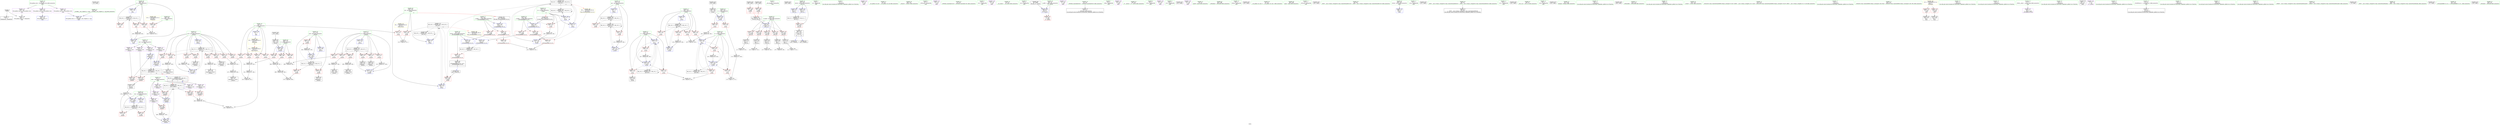 digraph "SVFG" {
	label="SVFG";

	Node0x55f135292520 [shape=record,color=grey,label="{NodeID: 0\nNullPtr}"];
	Node0x55f135292520 -> Node0x55f1352a73c0[style=solid];
	Node0x55f135292520 -> Node0x55f1352a8bd0[style=solid];
	Node0x55f1352e5f50 [shape=record,color=black,label="{NodeID: 443\n50 = PHI()\n}"];
	Node0x55f1352a8730 [shape=record,color=red,label="{NodeID: 194\n430\<--400\n\<--a\nmain\n}"];
	Node0x55f1352a57a0 [shape=record,color=purple,label="{NodeID: 111\n332\<--18\narrayidx19\<--nxt\n_Z4sol2v\n}"];
	Node0x55f1352a57a0 -> Node0x55f1352aa390[style=solid];
	Node0x55f1352a3890 [shape=record,color=green,label="{NodeID: 28\n16\<--17\nsum\<--sum_field_insensitive\nGlob }"];
	Node0x55f1352a3890 -> Node0x55f1352a52c0[style=solid];
	Node0x55f1352a3890 -> Node0x55f1352a5390[style=solid];
	Node0x55f1352a3890 -> Node0x55f1352a5460[style=solid];
	Node0x55f1352a3890 -> Node0x55f1352a5530[style=solid];
	Node0x55f1352a3890 -> Node0x55f1352a5600[style=solid];
	Node0x55f1352a9eb0 [shape=record,color=blue,label="{NodeID: 222\n269\<--280\nz\<--conv\n_Z4sol2v\n}"];
	Node0x55f1352a9eb0 -> Node0x55f1352accb0[style=dashed];
	Node0x55f1352a9eb0 -> Node0x55f1352acd80[style=dashed];
	Node0x55f1352a9eb0 -> Node0x55f1352ace50[style=dashed];
	Node0x55f1352ab930 [shape=record,color=red,label="{NodeID: 139\n228\<--141\n\<--ans\n_Z3solv\n}"];
	Node0x55f1352a62d0 [shape=record,color=green,label="{NodeID: 56\n241\<--242\nretval\<--retval_field_insensitive\n_ZSt3maxIiERKT_S2_S2_\n}"];
	Node0x55f1352a62d0 -> Node0x55f1352ac700[style=solid];
	Node0x55f1352a62d0 -> Node0x55f1352a9d10[style=solid];
	Node0x55f1352a62d0 -> Node0x55f1352a9de0[style=solid];
	Node0x55f1352b8950 [shape=record,color=grey,label="{NodeID: 333\n167 = cmp(163, 165, )\n}"];
	Node0x55f1352acff0 [shape=record,color=red,label="{NodeID: 167\n288\<--271\n\<--a\n_Z4sol2v\n}"];
	Node0x55f1352acff0 -> Node0x55f1352b81d0[style=solid];
	Node0x55f1352a7bd0 [shape=record,color=black,label="{NodeID: 84\n126\<--125\nconv10\<--\n_Z5is_coc\n}"];
	Node0x55f1352a7bd0 -> Node0x55f1352b9250[style=solid];
	Node0x55f1352a1ba0 [shape=record,color=green,label="{NodeID: 1\n7\<--1\n__dso_handle\<--dummyObj\nGlob }"];
	Node0x55f1352e6050 [shape=record,color=black,label="{NodeID: 444\n386 = PHI()\n}"];
	Node0x55f1352c8be0 [shape=record,color=black,label="{NodeID: 361\nMR_37V_3 = PHI(MR_37V_4, MR_37V_2, )\npts\{274 \}\n}"];
	Node0x55f1352c8be0 -> Node0x55f1352ad400[style=dashed];
	Node0x55f1352c8be0 -> Node0x55f1352ad4d0[style=dashed];
	Node0x55f1352c8be0 -> Node0x55f1352ad5a0[style=dashed];
	Node0x55f1352c8be0 -> Node0x55f1352ad670[style=dashed];
	Node0x55f1352c8be0 -> Node0x55f1352ad740[style=dashed];
	Node0x55f1352c8be0 -> Node0x55f1352ad810[style=dashed];
	Node0x55f1352c8be0 -> Node0x55f1352ad8e0[style=dashed];
	Node0x55f1352c8be0 -> Node0x55f1352ad9b0[style=dashed];
	Node0x55f1352c8be0 -> Node0x55f1352b2460[style=dashed];
	Node0x55f1352a8800 [shape=record,color=red,label="{NodeID: 195\n438\<--400\n\<--a\nmain\n}"];
	Node0x55f1352a8800 -> Node0x55f1352b6550[style=solid];
	Node0x55f1352a5870 [shape=record,color=purple,label="{NodeID: 112\n353\<--18\narrayidx31\<--nxt\n_Z4sol2v\n}"];
	Node0x55f1352a5870 -> Node0x55f1352aa460[style=solid];
	Node0x55f1352a3990 [shape=record,color=green,label="{NodeID: 29\n18\<--19\nnxt\<--nxt_field_insensitive\nGlob }"];
	Node0x55f1352a3990 -> Node0x55f1352a56d0[style=solid];
	Node0x55f1352a3990 -> Node0x55f1352a57a0[style=solid];
	Node0x55f1352a3990 -> Node0x55f1352a5870[style=solid];
	Node0x55f1352a3990 -> Node0x55f1352a5940[style=solid];
	Node0x55f1352ae930 [shape=record,color=yellow,style=double,label="{NodeID: 389\n18V_1 = ENCHI(MR_18V_0)\npts\{150 \}\nFun[_ZSt3maxIiERKT_S2_S2_]}"];
	Node0x55f1352ae930 -> Node0x55f1352acb10[style=dashed];
	Node0x55f1352a9f80 [shape=record,color=blue,label="{NodeID: 223\n271\<--166\na\<--\n_Z4sol2v\n}"];
	Node0x55f1352a9f80 -> Node0x55f1352c55e0[style=dashed];
	Node0x55f1352aba00 [shape=record,color=red,label="{NodeID: 140\n164\<--143\n\<--z\n_Z3solv\n}"];
	Node0x55f1352aba00 -> Node0x55f1352b6850[style=solid];
	Node0x55f1352a63a0 [shape=record,color=green,label="{NodeID: 57\n243\<--244\n__a.addr\<--__a.addr_field_insensitive\n_ZSt3maxIiERKT_S2_S2_\n}"];
	Node0x55f1352a63a0 -> Node0x55f1352ac7d0[style=solid];
	Node0x55f1352a63a0 -> Node0x55f1352ac8a0[style=solid];
	Node0x55f1352a63a0 -> Node0x55f1352a9b70[style=solid];
	Node0x55f1352b8ad0 [shape=record,color=grey,label="{NodeID: 334\n175 = cmp(172, 174, )\n}"];
	Node0x55f1352ad0c0 [shape=record,color=red,label="{NodeID: 168\n293\<--271\n\<--a\n_Z4sol2v\n}"];
	Node0x55f1352ad0c0 -> Node0x55f1352a8180[style=solid];
	Node0x55f1352a7ca0 [shape=record,color=black,label="{NodeID: 85\n98\<--136\n_Z5is_coc_ret\<--\n_Z5is_coc\n|{<s0>8|<s1>13}}"];
	Node0x55f1352a7ca0:s0 -> Node0x55f1352e63b0[style=solid,color=blue];
	Node0x55f1352a7ca0:s1 -> Node0x55f1352e67e0[style=solid,color=blue];
	Node0x55f1352a1c30 [shape=record,color=green,label="{NodeID: 2\n8\<--1\n.str\<--dummyObj\nGlob }"];
	Node0x55f1352e6150 [shape=record,color=black,label="{NodeID: 445\n156 = PHI()\n}"];
	Node0x55f1352e6150 -> Node0x55f1352a7d70[style=solid];
	Node0x55f1352c90e0 [shape=record,color=black,label="{NodeID: 362\nMR_45V_2 = PHI(MR_45V_5, MR_45V_1, )\npts\{190000 \}\n|{|<s3>23}}"];
	Node0x55f1352c90e0 -> Node0x55f1352ae100[style=dashed];
	Node0x55f1352c90e0 -> Node0x55f1352ae370[style=dashed];
	Node0x55f1352c90e0 -> Node0x55f1352aa390[style=dashed];
	Node0x55f1352c90e0:s3 -> Node0x55f1352cb8e0[style=dashed,color=blue];
	Node0x55f1352a88d0 [shape=record,color=blue,label="{NodeID: 196\n10\<--11\nn\<--\nGlob }"];
	Node0x55f1352a88d0 -> Node0x55f1352ae470[style=dashed];
	Node0x55f1352a5940 [shape=record,color=purple,label="{NodeID: 113\n374\<--18\narrayidx43\<--nxt\n_Z4sol2v\n}"];
	Node0x55f1352a5940 -> Node0x55f1352ae370[style=solid];
	Node0x55f1352a3a90 [shape=record,color=green,label="{NodeID: 30\n38\<--42\nllvm.global_ctors\<--llvm.global_ctors_field_insensitive\nGlob }"];
	Node0x55f1352a3a90 -> Node0x55f1352aaa00[style=solid];
	Node0x55f1352a3a90 -> Node0x55f1352aab00[style=solid];
	Node0x55f1352a3a90 -> Node0x55f1352aac00[style=solid];
	Node0x55f1352aea40 [shape=record,color=yellow,style=double,label="{NodeID: 390\n20V_1 = ENCHI(MR_20V_0)\npts\{152 \}\nFun[_ZSt3maxIiERKT_S2_S2_]}"];
	Node0x55f1352aea40 -> Node0x55f1352acbe0[style=dashed];
	Node0x55f1352aa050 [shape=record,color=blue,label="{NodeID: 224\n295\<--292\narrayidx2\<--\n_Z4sol2v\n}"];
	Node0x55f1352aa050 -> Node0x55f1352ae030[style=dashed];
	Node0x55f1352aa050 -> Node0x55f1352aa120[style=dashed];
	Node0x55f1352aa050 -> Node0x55f1352c5ae0[style=dashed];
	Node0x55f1352abad0 [shape=record,color=red,label="{NodeID: 141\n173\<--143\n\<--z\n_Z3solv\n}"];
	Node0x55f1352abad0 -> Node0x55f1352b66d0[style=solid];
	Node0x55f1352a6470 [shape=record,color=green,label="{NodeID: 58\n245\<--246\n__b.addr\<--__b.addr_field_insensitive\n_ZSt3maxIiERKT_S2_S2_\n}"];
	Node0x55f1352a6470 -> Node0x55f1352ac970[style=solid];
	Node0x55f1352a6470 -> Node0x55f1352aca40[style=solid];
	Node0x55f1352a6470 -> Node0x55f1352a9c40[style=solid];
	Node0x55f1352b8c50 [shape=record,color=grey,label="{NodeID: 335\n253 = cmp(250, 252, )\n}"];
	Node0x55f1352ad190 [shape=record,color=red,label="{NodeID: 169\n297\<--271\n\<--a\n_Z4sol2v\n}"];
	Node0x55f1352ad190 -> Node0x55f1352b7d50[style=solid];
	Node0x55f1352a7d70 [shape=record,color=black,label="{NodeID: 86\n159\<--156\nconv\<--call\n_Z3solv\n}"];
	Node0x55f1352a7d70 -> Node0x55f1352a90e0[style=solid];
	Node0x55f1352a1cc0 [shape=record,color=green,label="{NodeID: 3\n11\<--1\n\<--dummyObj\nCan only get source location for instruction, argument, global var or function.}"];
	Node0x55f1352e62b0 [shape=record,color=black,label="{NodeID: 446\n188 = PHI()\n}"];
	Node0x55f1352e62b0 -> Node0x55f1352ac560[style=solid];
	Node0x55f1352c95e0 [shape=record,color=black,label="{NodeID: 363\nMR_10V_3 = PHI(MR_10V_4, MR_10V_2, )\npts\{142 \}\n}"];
	Node0x55f1352c95e0 -> Node0x55f1352ab930[style=dashed];
	Node0x55f1352c95e0 -> Node0x55f1352c6ee0[style=dashed];
	Node0x55f1352a89d0 [shape=record,color=blue,label="{NodeID: 197\n461\<--39\nllvm.global_ctors_0\<--\nGlob }"];
	Node0x55f1352a5a10 [shape=record,color=purple,label="{NodeID: 114\n404\<--21\n\<--.str.2\nmain\n}"];
	Node0x55f1352a3b90 [shape=record,color=green,label="{NodeID: 31\n43\<--44\n__cxx_global_var_init\<--__cxx_global_var_init_field_insensitive\n}"];
	Node0x55f1352b63d0 [shape=record,color=grey,label="{NodeID: 308\n358 = Binary(357, 166, )\n}"];
	Node0x55f1352b63d0 -> Node0x55f1352b2460[style=solid];
	Node0x55f1352aa120 [shape=record,color=blue,label="{NodeID: 225\n306\<--308\narrayidx8\<--inc\n_Z4sol2v\n}"];
	Node0x55f1352aa120 -> Node0x55f1352c5ae0[style=dashed];
	Node0x55f1352abba0 [shape=record,color=red,label="{NodeID: 142\n163\<--145\n\<--a\n_Z3solv\n}"];
	Node0x55f1352abba0 -> Node0x55f1352b8950[style=solid];
	Node0x55f1352a6540 [shape=record,color=green,label="{NodeID: 59\n266\<--267\n_Z4sol2v\<--_Z4sol2v_field_insensitive\n}"];
	Node0x55f1352b8dd0 [shape=record,color=grey,label="{NodeID: 336\n117 = cmp(116, 118, )\n}"];
	Node0x55f1352ad260 [shape=record,color=red,label="{NodeID: 170\n304\<--271\n\<--a\n_Z4sol2v\n}"];
	Node0x55f1352ad260 -> Node0x55f1352a8320[style=solid];
	Node0x55f1352a7e40 [shape=record,color=black,label="{NodeID: 87\n187\<--186\nconv8\<--\n_Z3solv\n}"];
	Node0x55f1352a1d50 [shape=record,color=green,label="{NodeID: 4\n20\<--1\n_ZSt4cout\<--dummyObj\nGlob }"];
	Node0x55f1352e63b0 [shape=record,color=black,label="{NodeID: 447\n192 = PHI(98, )\n}"];
	Node0x55f1352c9ae0 [shape=record,color=black,label="{NodeID: 364\nMR_14V_3 = PHI(MR_14V_4, MR_14V_2, )\npts\{146 \}\n}"];
	Node0x55f1352c9ae0 -> Node0x55f1352abba0[style=dashed];
	Node0x55f1352c9ae0 -> Node0x55f1352abc70[style=dashed];
	Node0x55f1352c9ae0 -> Node0x55f1352abd40[style=dashed];
	Node0x55f1352c9ae0 -> Node0x55f1352abe10[style=dashed];
	Node0x55f1352c9ae0 -> Node0x55f1352a9aa0[style=dashed];
	Node0x55f1352a8ad0 [shape=record,color=blue,label="{NodeID: 198\n462\<--40\nllvm.global_ctors_1\<--_GLOBAL__sub_I_Ripatti_0_1.cpp\nGlob }"];
	Node0x55f1352a5ae0 [shape=record,color=purple,label="{NodeID: 115\n405\<--23\n\<--.str.3\nmain\n}"];
	Node0x55f1352a3c90 [shape=record,color=green,label="{NodeID: 32\n47\<--48\n_ZNSt8ios_base4InitC1Ev\<--_ZNSt8ios_base4InitC1Ev_field_insensitive\n}"];
	Node0x55f1352b6550 [shape=record,color=grey,label="{NodeID: 309\n439 = Binary(438, 166, )\n}"];
	Node0x55f1352b6550 -> Node0x55f1352b2990[style=solid];
	Node0x55f1352aa1f0 [shape=record,color=blue,label="{NodeID: 226\n271\<--313\na\<--inc9\n_Z4sol2v\n}"];
	Node0x55f1352aa1f0 -> Node0x55f1352c55e0[style=dashed];
	Node0x55f1352abc70 [shape=record,color=red,label="{NodeID: 143\n169\<--145\n\<--a\n_Z3solv\n}"];
	Node0x55f1352abc70 -> Node0x55f1352a9280[style=solid];
	Node0x55f1352a6640 [shape=record,color=green,label="{NodeID: 60\n269\<--270\nz\<--z_field_insensitive\n_Z4sol2v\n}"];
	Node0x55f1352a6640 -> Node0x55f1352accb0[style=solid];
	Node0x55f1352a6640 -> Node0x55f1352acd80[style=solid];
	Node0x55f1352a6640 -> Node0x55f1352ace50[style=solid];
	Node0x55f1352a6640 -> Node0x55f1352a9eb0[style=solid];
	Node0x55f1352b8f50 [shape=record,color=grey,label="{NodeID: 337\n107 = cmp(106, 108, )\n}"];
	Node0x55f1352ad330 [shape=record,color=red,label="{NodeID: 171\n312\<--271\n\<--a\n_Z4sol2v\n}"];
	Node0x55f1352ad330 -> Node0x55f1352b69d0[style=solid];
	Node0x55f1352a7f10 [shape=record,color=black,label="{NodeID: 88\n238\<--261\n_ZSt3maxIiERKT_S2_S2__ret\<--\n_ZSt3maxIiERKT_S2_S2_\n|{<s0>9}}"];
	Node0x55f1352a7f10:s0 -> Node0x55f1352e64b0[style=solid,color=blue];
	Node0x55f1352a2590 [shape=record,color=green,label="{NodeID: 5\n21\<--1\n.str.2\<--dummyObj\nGlob }"];
	Node0x55f1352e64b0 [shape=record,color=black,label="{NodeID: 448\n200 = PHI(238, )\n}"];
	Node0x55f1352e64b0 -> Node0x55f1352ac630[style=solid];
	Node0x55f1352c9fe0 [shape=record,color=black,label="{NodeID: 365\nMR_16V_2 = PHI(MR_16V_4, MR_16V_1, )\npts\{148 \}\n}"];
	Node0x55f1352c9fe0 -> Node0x55f1352a9280[style=dashed];
	Node0x55f1352a8bd0 [shape=record,color=blue, style = dotted,label="{NodeID: 199\n463\<--3\nllvm.global_ctors_2\<--dummyVal\nGlob }"];
	Node0x55f1352aa5f0 [shape=record,color=purple,label="{NodeID: 116\n410\<--26\n\<--.str.4\nmain\n}"];
	Node0x55f1352a3d90 [shape=record,color=green,label="{NodeID: 33\n53\<--54\n__cxa_atexit\<--__cxa_atexit_field_insensitive\n}"];
	Node0x55f1352b66d0 [shape=record,color=grey,label="{NodeID: 310\n174 = Binary(173, 166, )\n}"];
	Node0x55f1352b66d0 -> Node0x55f1352b8ad0[style=solid];
	Node0x55f1352aa2c0 [shape=record,color=blue,label="{NodeID: 227\n273\<--166\na10\<--\n_Z4sol2v\n}"];
	Node0x55f1352aa2c0 -> Node0x55f1352c8be0[style=dashed];
	Node0x55f1352abd40 [shape=record,color=red,label="{NodeID: 144\n179\<--145\n\<--a\n_Z3solv\n}"];
	Node0x55f1352abd40 -> Node0x55f1352a94f0[style=solid];
	Node0x55f1352a6710 [shape=record,color=green,label="{NodeID: 61\n271\<--272\na\<--a_field_insensitive\n_Z4sol2v\n}"];
	Node0x55f1352a6710 -> Node0x55f1352acf20[style=solid];
	Node0x55f1352a6710 -> Node0x55f1352acff0[style=solid];
	Node0x55f1352a6710 -> Node0x55f1352ad0c0[style=solid];
	Node0x55f1352a6710 -> Node0x55f1352ad190[style=solid];
	Node0x55f1352a6710 -> Node0x55f1352ad260[style=solid];
	Node0x55f1352a6710 -> Node0x55f1352ad330[style=solid];
	Node0x55f1352a6710 -> Node0x55f1352a9f80[style=solid];
	Node0x55f1352a6710 -> Node0x55f1352aa1f0[style=solid];
	Node0x55f1352b90d0 [shape=record,color=grey,label="{NodeID: 338\n323 = cmp(318, 322, )\n}"];
	Node0x55f1352ad400 [shape=record,color=red,label="{NodeID: 172\n318\<--273\n\<--a10\n_Z4sol2v\n}"];
	Node0x55f1352ad400 -> Node0x55f1352b90d0[style=solid];
	Node0x55f1352a7fe0 [shape=record,color=black,label="{NodeID: 89\n280\<--279\nconv\<--call\n_Z4sol2v\n}"];
	Node0x55f1352a7fe0 -> Node0x55f1352a9eb0[style=solid];
	Node0x55f1352a2620 [shape=record,color=green,label="{NodeID: 6\n23\<--1\n.str.3\<--dummyObj\nGlob }"];
	Node0x55f1352e6640 [shape=record,color=black,label="{NodeID: 449\n279 = PHI()\n}"];
	Node0x55f1352e6640 -> Node0x55f1352a7fe0[style=solid];
	Node0x55f1352ca4e0 [shape=record,color=black,label="{NodeID: 366\nMR_18V_2 = PHI(MR_18V_3, MR_18V_1, )\npts\{150 \}\n}"];
	Node0x55f1352ca4e0 -> Node0x55f1352a9350[style=dashed];
	Node0x55f1352ca4e0 -> Node0x55f1352ca4e0[style=dashed];
	Node0x55f1352a8cd0 [shape=record,color=blue,label="{NodeID: 200\n69\<--68\na.addr\<--a\n_Z7__neveri\n}"];
	Node0x55f1352a8cd0 -> Node0x55f1352ab2b0[style=dashed];
	Node0x55f1352aa6c0 [shape=record,color=purple,label="{NodeID: 117\n411\<--28\n\<--.str.5\nmain\n}"];
	Node0x55f1352a3e90 [shape=record,color=green,label="{NodeID: 34\n52\<--58\n_ZNSt8ios_base4InitD1Ev\<--_ZNSt8ios_base4InitD1Ev_field_insensitive\n}"];
	Node0x55f1352a3e90 -> Node0x55f1352a7690[style=solid];
	Node0x55f1352b6850 [shape=record,color=grey,label="{NodeID: 311\n165 = Binary(164, 166, )\n}"];
	Node0x55f1352b6850 -> Node0x55f1352b8950[style=solid];
	Node0x55f1352aa390 [shape=record,color=blue,label="{NodeID: 228\n332\<--329\narrayidx19\<--\n_Z4sol2v\n}"];
	Node0x55f1352aa390 -> Node0x55f1352aa460[style=dashed];
	Node0x55f1352aa390 -> Node0x55f1352c90e0[style=dashed];
	Node0x55f1352abe10 [shape=record,color=red,label="{NodeID: 145\n224\<--145\n\<--a\n_Z3solv\n}"];
	Node0x55f1352abe10 -> Node0x55f1352b6e50[style=solid];
	Node0x55f1352a67e0 [shape=record,color=green,label="{NodeID: 62\n273\<--274\na10\<--a10_field_insensitive\n_Z4sol2v\n}"];
	Node0x55f1352a67e0 -> Node0x55f1352ad400[style=solid];
	Node0x55f1352a67e0 -> Node0x55f1352ad4d0[style=solid];
	Node0x55f1352a67e0 -> Node0x55f1352ad5a0[style=solid];
	Node0x55f1352a67e0 -> Node0x55f1352ad670[style=solid];
	Node0x55f1352a67e0 -> Node0x55f1352ad740[style=solid];
	Node0x55f1352a67e0 -> Node0x55f1352ad810[style=solid];
	Node0x55f1352a67e0 -> Node0x55f1352ad8e0[style=solid];
	Node0x55f1352a67e0 -> Node0x55f1352ad9b0[style=solid];
	Node0x55f1352a67e0 -> Node0x55f1352aa2c0[style=solid];
	Node0x55f1352a67e0 -> Node0x55f1352b2460[style=solid];
	Node0x55f1352b9250 [shape=record,color=grey,label="{NodeID: 339\n127 = cmp(126, 128, )\n}"];
	Node0x55f1352ad4d0 [shape=record,color=red,label="{NodeID: 173\n325\<--273\n\<--a10\n_Z4sol2v\n}"];
	Node0x55f1352ad4d0 -> Node0x55f1352b6b50[style=solid];
	Node0x55f1352a80b0 [shape=record,color=black,label="{NodeID: 90\n290\<--289\nidxprom\<--sub\n_Z4sol2v\n}"];
	Node0x55f1352a26b0 [shape=record,color=green,label="{NodeID: 7\n25\<--1\nstdin\<--dummyObj\nGlob }"];
	Node0x55f1352e6710 [shape=record,color=black,label="{NodeID: 450\n300 = PHI()\n}"];
	Node0x55f1352e6710 -> Node0x55f1352adf60[style=solid];
	Node0x55f1352ca9e0 [shape=record,color=black,label="{NodeID: 367\nMR_20V_2 = PHI(MR_20V_3, MR_20V_1, )\npts\{152 \}\n}"];
	Node0x55f1352ca9e0 -> Node0x55f1352a9420[style=dashed];
	Node0x55f1352ca9e0 -> Node0x55f1352ca9e0[style=dashed];
	Node0x55f1352a8da0 [shape=record,color=blue,label="{NodeID: 201\n102\<--99\nch.addr\<--ch\n_Z5is_coc\n}"];
	Node0x55f1352a8da0 -> Node0x55f1352ab450[style=dashed];
	Node0x55f1352a8da0 -> Node0x55f1352ab520[style=dashed];
	Node0x55f1352a8da0 -> Node0x55f1352ab5f0[style=dashed];
	Node0x55f1352a8da0 -> Node0x55f1352ab6c0[style=dashed];
	Node0x55f1352a8da0 -> Node0x55f1352ab790[style=dashed];
	Node0x55f1352aa790 [shape=record,color=purple,label="{NodeID: 118\n426\<--32\n\<--.str.6\nmain\n}"];
	Node0x55f1352a3f90 [shape=record,color=green,label="{NodeID: 35\n65\<--66\n_Z7__neveri\<--_Z7__neveri_field_insensitive\n}"];
	Node0x55f1352b69d0 [shape=record,color=grey,label="{NodeID: 312\n313 = Binary(312, 166, )\n}"];
	Node0x55f1352b69d0 -> Node0x55f1352aa1f0[style=solid];
	Node0x55f1352aa460 [shape=record,color=blue,label="{NodeID: 229\n353\<--350\narrayidx31\<--\n_Z4sol2v\n}"];
	Node0x55f1352aa460 -> Node0x55f1352c90e0[style=dashed];
	Node0x55f1352abee0 [shape=record,color=red,label="{NodeID: 146\n172\<--147\n\<--b\n_Z3solv\n}"];
	Node0x55f1352abee0 -> Node0x55f1352b8ad0[style=solid];
	Node0x55f1352a68b0 [shape=record,color=green,label="{NodeID: 63\n275\<--276\nans\<--ans_field_insensitive\n_Z4sol2v\n}"];
	Node0x55f1352a68b0 -> Node0x55f1352ada80[style=solid];
	Node0x55f1352a68b0 -> Node0x55f1352adb50[style=solid];
	Node0x55f1352a68b0 -> Node0x55f1352b24f0[style=solid];
	Node0x55f1352a68b0 -> Node0x55f1352b2650[style=solid];
	Node0x55f1352b93d0 [shape=record,color=grey,label="{NodeID: 340\n112 = cmp(111, 113, )\n}"];
	Node0x55f1352ad5a0 [shape=record,color=red,label="{NodeID: 174\n330\<--273\n\<--a10\n_Z4sol2v\n}"];
	Node0x55f1352ad5a0 -> Node0x55f1352a84c0[style=solid];
	Node0x55f1352a8180 [shape=record,color=black,label="{NodeID: 91\n294\<--293\nidxprom1\<--\n_Z4sol2v\n}"];
	Node0x55f1352a2740 [shape=record,color=green,label="{NodeID: 8\n26\<--1\n.str.4\<--dummyObj\nGlob }"];
	Node0x55f1352e67e0 [shape=record,color=black,label="{NodeID: 451\n302 = PHI(98, )\n}"];
	Node0x55f1352caee0 [shape=record,color=black,label="{NodeID: 368\nMR_22V_2 = PHI(MR_22V_3, MR_22V_1, )\npts\{154 \}\n}"];
	Node0x55f1352caee0 -> Node0x55f1352a94f0[style=dashed];
	Node0x55f1352caee0 -> Node0x55f1352caee0[style=dashed];
	Node0x55f1352a8e70 [shape=record,color=blue,label="{NodeID: 202\n100\<--131\nretval\<--\n_Z5is_coc\n}"];
	Node0x55f1352a8e70 -> Node0x55f1352c69e0[style=dashed];
	Node0x55f1352aa860 [shape=record,color=purple,label="{NodeID: 119\n432\<--34\n\<--.str.7\nmain\n}"];
	Node0x55f1352a4090 [shape=record,color=green,label="{NodeID: 36\n69\<--70\na.addr\<--a.addr_field_insensitive\n_Z7__neveri\n}"];
	Node0x55f1352a4090 -> Node0x55f1352ab2b0[style=solid];
	Node0x55f1352a4090 -> Node0x55f1352a8cd0[style=solid];
	Node0x55f1352b6b50 [shape=record,color=grey,label="{NodeID: 313\n326 = Binary(325, 166, )\n}"];
	Node0x55f1352b6b50 -> Node0x55f1352a83f0[style=solid];
	Node0x55f1352b2460 [shape=record,color=blue,label="{NodeID: 230\n273\<--358\na10\<--inc34\n_Z4sol2v\n}"];
	Node0x55f1352b2460 -> Node0x55f1352c8be0[style=dashed];
	Node0x55f1352abfb0 [shape=record,color=red,label="{NodeID: 147\n183\<--147\n\<--b\n_Z3solv\n}"];
	Node0x55f1352abfb0 -> Node0x55f1352b87d0[style=solid];
	Node0x55f1352a6980 [shape=record,color=green,label="{NodeID: 64\n277\<--278\na36\<--a36_field_insensitive\n_Z4sol2v\n}"];
	Node0x55f1352a6980 -> Node0x55f1352adc20[style=solid];
	Node0x55f1352a6980 -> Node0x55f1352adcf0[style=solid];
	Node0x55f1352a6980 -> Node0x55f1352addc0[style=solid];
	Node0x55f1352a6980 -> Node0x55f1352b2580[style=solid];
	Node0x55f1352a6980 -> Node0x55f1352b2720[style=solid];
	Node0x55f1352b9550 [shape=record,color=grey,label="{NodeID: 341\n212 = cmp(210, 211, )\n}"];
	Node0x55f1352ad670 [shape=record,color=red,label="{NodeID: 175\n334\<--273\n\<--a10\n_Z4sol2v\n}"];
	Node0x55f1352ad670 -> Node0x55f1352b7750[style=solid];
	Node0x55f1352a8250 [shape=record,color=black,label="{NodeID: 92\n299\<--298\nconv4\<--sub3\n_Z4sol2v\n}"];
	Node0x55f1352a27d0 [shape=record,color=green,label="{NodeID: 9\n28\<--1\n.str.5\<--dummyObj\nGlob }"];
	Node0x55f1352e68f0 [shape=record,color=black,label="{NodeID: 452\n413 = PHI()\n}"];
	Node0x55f1352a8f40 [shape=record,color=blue,label="{NodeID: 203\n100\<--134\nretval\<--\n_Z5is_coc\n}"];
	Node0x55f1352a8f40 -> Node0x55f1352c69e0[style=dashed];
	Node0x55f1352aa930 [shape=record,color=purple,label="{NodeID: 120\n435\<--36\n\<--.str.8\nmain\n}"];
	Node0x55f1352a4160 [shape=record,color=green,label="{NodeID: 37\n75\<--76\nprintf\<--printf_field_insensitive\n}"];
	Node0x55f1352af0c0 [shape=record,color=yellow,style=double,label="{NodeID: 397\n8V_1 = ENCHI(MR_8V_0)\npts\{12 \}\nFun[_Z4sol2v]}"];
	Node0x55f1352af0c0 -> Node0x55f1352aadd0[style=dashed];
	Node0x55f1352af0c0 -> Node0x55f1352aaea0[style=dashed];
	Node0x55f1352af0c0 -> Node0x55f1352aaf70[style=dashed];
	Node0x55f1352af0c0 -> Node0x55f1352ab040[style=dashed];
	Node0x55f1352b6cd0 [shape=record,color=grey,label="{NodeID: 314\n378 = Binary(377, 376, )\n}"];
	Node0x55f1352b6cd0 -> Node0x55f1352b2650[style=solid];
	Node0x55f1352b24f0 [shape=record,color=blue,label="{NodeID: 231\n275\<--362\nans\<--\n_Z4sol2v\n}"];
	Node0x55f1352b24f0 -> Node0x55f1352c41e0[style=dashed];
	Node0x55f1352ac080 [shape=record,color=red,label="{NodeID: 148\n219\<--147\n\<--b\n_Z3solv\n}"];
	Node0x55f1352ac080 -> Node0x55f1352b78d0[style=solid];
	Node0x55f1352a6a50 [shape=record,color=green,label="{NodeID: 65\n387\<--388\n_ZNSolsEx\<--_ZNSolsEx_field_insensitive\n}"];
	Node0x55f1352b96d0 [shape=record,color=grey,label="{NodeID: 342\n420 = cmp(418, 419, )\n}"];
	Node0x55f1352ad740 [shape=record,color=red,label="{NodeID: 176\n341\<--273\n\<--a10\n_Z4sol2v\n}"];
	Node0x55f1352ad740 -> Node0x55f1352b7ed0[style=solid];
	Node0x55f1352a8320 [shape=record,color=black,label="{NodeID: 93\n305\<--304\nidxprom7\<--\n_Z4sol2v\n}"];
	Node0x55f1352a2860 [shape=record,color=green,label="{NodeID: 10\n30\<--1\nstdout\<--dummyObj\nGlob }"];
	Node0x55f1352e69c0 [shape=record,color=black,label="{NodeID: 453\n422 = PHI()\n}"];
	Node0x55f1352cb8e0 [shape=record,color=black,label="{NodeID: 370\nMR_56V_2 = PHI(MR_56V_3, MR_56V_1, )\npts\{170000 190000 \}\n|{<s0>23|<s1>23}}"];
	Node0x55f1352cb8e0:s0 -> Node0x55f1352c5ae0[style=dashed,color=red];
	Node0x55f1352cb8e0:s1 -> Node0x55f1352c90e0[style=dashed,color=red];
	Node0x55f1352a9010 [shape=record,color=blue,label="{NodeID: 204\n141\<--11\nans\<--\n_Z3solv\n}"];
	Node0x55f1352a9010 -> Node0x55f1352c95e0[style=dashed];
	Node0x55f1352aaa00 [shape=record,color=purple,label="{NodeID: 121\n461\<--38\nllvm.global_ctors_0\<--llvm.global_ctors\nGlob }"];
	Node0x55f1352aaa00 -> Node0x55f1352a89d0[style=solid];
	Node0x55f1352a4260 [shape=record,color=green,label="{NodeID: 38\n81\<--82\n__cxx_global_var_init.1\<--__cxx_global_var_init.1_field_insensitive\n}"];
	Node0x55f1352b6e50 [shape=record,color=grey,label="{NodeID: 315\n225 = Binary(224, 166, )\n}"];
	Node0x55f1352b6e50 -> Node0x55f1352a9aa0[style=solid];
	Node0x55f1352b2580 [shape=record,color=blue,label="{NodeID: 232\n277\<--166\na36\<--\n_Z4sol2v\n}"];
	Node0x55f1352b2580 -> Node0x55f1352c46e0[style=dashed];
	Node0x55f1352ac150 [shape=record,color=red,label="{NodeID: 149\n210\<--149\n\<--mx\n_Z3solv\n}"];
	Node0x55f1352ac150 -> Node0x55f1352b9550[style=solid];
	Node0x55f1352a6b50 [shape=record,color=green,label="{NodeID: 66\n393\<--394\nmain\<--main_field_insensitive\n}"];
	Node0x55f1352b9850 [shape=record,color=grey,label="{NodeID: 343\n348 = cmp(346, 347, )\n}"];
	Node0x55f1352ad810 [shape=record,color=red,label="{NodeID: 177\n350\<--273\n\<--a10\n_Z4sol2v\n}"];
	Node0x55f1352ad810 -> Node0x55f1352aa460[style=solid];
	Node0x55f1352a83f0 [shape=record,color=black,label="{NodeID: 94\n327\<--326\nidxprom16\<--sub15\n_Z4sol2v\n}"];
	Node0x55f1352a28f0 [shape=record,color=green,label="{NodeID: 11\n31\<--1\n_ZSt3cin\<--dummyObj\nGlob }"];
	Node0x55f1352e6af0 [shape=record,color=black,label="{NodeID: 454\n425 = PHI()\n}"];
	Node0x55f1352cbe10 [shape=record,color=black,label="{NodeID: 371\nMR_54V_3 = PHI(MR_54V_4, MR_54V_2, )\npts\{401 \}\n}"];
	Node0x55f1352cbe10 -> Node0x55f1352a8660[style=dashed];
	Node0x55f1352cbe10 -> Node0x55f1352a8730[style=dashed];
	Node0x55f1352cbe10 -> Node0x55f1352a8800[style=dashed];
	Node0x55f1352cbe10 -> Node0x55f1352b2990[style=dashed];
	Node0x55f1352a90e0 [shape=record,color=blue,label="{NodeID: 205\n143\<--159\nz\<--conv\n_Z3solv\n}"];
	Node0x55f1352a90e0 -> Node0x55f1352aba00[style=dashed];
	Node0x55f1352a90e0 -> Node0x55f1352abad0[style=dashed];
	Node0x55f1352aab00 [shape=record,color=purple,label="{NodeID: 122\n462\<--38\nllvm.global_ctors_1\<--llvm.global_ctors\nGlob }"];
	Node0x55f1352aab00 -> Node0x55f1352a8ad0[style=solid];
	Node0x55f1352a4360 [shape=record,color=green,label="{NodeID: 39\n85\<--86\n_ZNSt7__cxx1112basic_stringIcSt11char_traitsIcESaIcEEC1Ev\<--_ZNSt7__cxx1112basic_stringIcSt11char_traitsIcESaIcEEC1Ev_field_insensitive\n}"];
	Node0x55f1352b6fd0 [shape=record,color=grey,label="{NodeID: 316\n321 = Binary(319, 320, )\n}"];
	Node0x55f1352b6fd0 -> Node0x55f1352b7150[style=solid];
	Node0x55f1352b2650 [shape=record,color=blue,label="{NodeID: 233\n275\<--378\nans\<--add45\n_Z4sol2v\n}"];
	Node0x55f1352b2650 -> Node0x55f1352c41e0[style=dashed];
	Node0x55f1352ac220 [shape=record,color=red,label="{NodeID: 150\n194\<--151\n\<--co\n_Z3solv\n}"];
	Node0x55f1352ac220 -> Node0x55f1352b8350[style=solid];
	Node0x55f1352a6c50 [shape=record,color=green,label="{NodeID: 67\n396\<--397\nretval\<--retval_field_insensitive\nmain\n}"];
	Node0x55f1352a6c50 -> Node0x55f1352b27f0[style=solid];
	Node0x55f1352b99d0 [shape=record,color=grey,label="{NodeID: 344\n370 = cmp(365, 369, )\n}"];
	Node0x55f1352ad8e0 [shape=record,color=red,label="{NodeID: 178\n351\<--273\n\<--a10\n_Z4sol2v\n}"];
	Node0x55f1352ad8e0 -> Node0x55f1352a4d10[style=solid];
	Node0x55f1352a84c0 [shape=record,color=black,label="{NodeID: 95\n331\<--330\nidxprom18\<--\n_Z4sol2v\n}"];
	Node0x55f1352a2980 [shape=record,color=green,label="{NodeID: 12\n32\<--1\n.str.6\<--dummyObj\nGlob }"];
	Node0x55f1352e6bc0 [shape=record,color=black,label="{NodeID: 455\n427 = PHI()\n}"];
	Node0x55f1352cc310 [shape=record,color=black,label="{NodeID: 372\nMR_18V_5 = PHI(MR_18V_6, MR_18V_4, )\npts\{150 \}\n|{|<s5>9}}"];
	Node0x55f1352cc310 -> Node0x55f1352ac150[style=dashed];
	Node0x55f1352cc310 -> Node0x55f1352ac630[style=dashed];
	Node0x55f1352cc310 -> Node0x55f1352a9350[style=dashed];
	Node0x55f1352cc310 -> Node0x55f1352a9760[style=dashed];
	Node0x55f1352cc310 -> Node0x55f1352ca4e0[style=dashed];
	Node0x55f1352cc310:s5 -> Node0x55f1352ae930[style=dashed,color=red];
	Node0x55f1352a91b0 [shape=record,color=blue,label="{NodeID: 206\n145\<--11\na\<--\n_Z3solv\n}"];
	Node0x55f1352a91b0 -> Node0x55f1352c9ae0[style=dashed];
	Node0x55f1352aac00 [shape=record,color=purple,label="{NodeID: 123\n463\<--38\nllvm.global_ctors_2\<--llvm.global_ctors\nGlob }"];
	Node0x55f1352aac00 -> Node0x55f1352a8bd0[style=solid];
	Node0x55f1352a4460 [shape=record,color=green,label="{NodeID: 40\n89\<--93\n_ZNSt7__cxx1112basic_stringIcSt11char_traitsIcESaIcEED1Ev\<--_ZNSt7__cxx1112basic_stringIcSt11char_traitsIcESaIcEED1Ev_field_insensitive\n}"];
	Node0x55f1352a4460 -> Node0x55f1352a7790[style=solid];
	Node0x55f1352b7150 [shape=record,color=grey,label="{NodeID: 317\n322 = Binary(321, 166, )\n}"];
	Node0x55f1352b7150 -> Node0x55f1352b90d0[style=solid];
	Node0x55f1352b2720 [shape=record,color=blue,label="{NodeID: 234\n277\<--382\na36\<--inc47\n_Z4sol2v\n}"];
	Node0x55f1352b2720 -> Node0x55f1352c46e0[style=dashed];
	Node0x55f1352ac2f0 [shape=record,color=red,label="{NodeID: 151\n182\<--153\n\<--c\n_Z3solv\n}"];
	Node0x55f1352ac2f0 -> Node0x55f1352b87d0[style=solid];
	Node0x55f1352a6d20 [shape=record,color=green,label="{NodeID: 68\n398\<--399\nT\<--T_field_insensitive\nmain\n}"];
	Node0x55f1352a6d20 -> Node0x55f1352a8590[style=solid];
	Node0x55f1352b9b50 [shape=record,color=grey,label="{NodeID: 345\n122 = cmp(121, 123, )\n}"];
	Node0x55f1352ad9b0 [shape=record,color=red,label="{NodeID: 179\n357\<--273\n\<--a10\n_Z4sol2v\n}"];
	Node0x55f1352ad9b0 -> Node0x55f1352b63d0[style=solid];
	Node0x55f1352a4b70 [shape=record,color=black,label="{NodeID: 96\n338\<--337\nidxprom22\<--sub21\n_Z4sol2v\n}"];
	Node0x55f1352a2a10 [shape=record,color=green,label="{NodeID: 13\n34\<--1\n.str.7\<--dummyObj\nGlob }"];
	Node0x55f1352e6cf0 [shape=record,color=black,label="{NodeID: 456\n431 = PHI()\n}"];
	Node0x55f1352a9280 [shape=record,color=blue,label="{NodeID: 207\n147\<--169\nb\<--\n_Z3solv\n}"];
	Node0x55f1352a9280 -> Node0x55f1352abee0[style=dashed];
	Node0x55f1352a9280 -> Node0x55f1352abfb0[style=dashed];
	Node0x55f1352a9280 -> Node0x55f1352ac080[style=dashed];
	Node0x55f1352a9280 -> Node0x55f1352a99d0[style=dashed];
	Node0x55f1352a9280 -> Node0x55f1352c9fe0[style=dashed];
	Node0x55f1352aad00 [shape=record,color=red,label="{NodeID: 124\n211\<--10\n\<--n\n_Z3solv\n}"];
	Node0x55f1352aad00 -> Node0x55f1352b9550[style=solid];
	Node0x55f1352a4560 [shape=record,color=green,label="{NodeID: 41\n96\<--97\n_Z5is_coc\<--_Z5is_coc_field_insensitive\n}"];
	Node0x55f1352b72d0 [shape=record,color=grey,label="{NodeID: 318\n382 = Binary(381, 166, )\n}"];
	Node0x55f1352b72d0 -> Node0x55f1352b2720[style=solid];
	Node0x55f1352b27f0 [shape=record,color=blue,label="{NodeID: 235\n396\<--11\nretval\<--\nmain\n}"];
	Node0x55f1352ac3c0 [shape=record,color=red,label="{NodeID: 152\n186\<--153\n\<--c\n_Z3solv\n}"];
	Node0x55f1352ac3c0 -> Node0x55f1352a7e40[style=solid];
	Node0x55f1352a6df0 [shape=record,color=green,label="{NodeID: 69\n400\<--401\na\<--a_field_insensitive\nmain\n}"];
	Node0x55f1352a6df0 -> Node0x55f1352a8660[style=solid];
	Node0x55f1352a6df0 -> Node0x55f1352a8730[style=solid];
	Node0x55f1352a6df0 -> Node0x55f1352a8800[style=solid];
	Node0x55f1352a6df0 -> Node0x55f1352b28c0[style=solid];
	Node0x55f1352a6df0 -> Node0x55f1352b2990[style=solid];
	Node0x55f1352b9cd0 [shape=record,color=grey,label="{NodeID: 346\n286 = cmp(284, 285, )\n}"];
	Node0x55f1352ada80 [shape=record,color=red,label="{NodeID: 180\n377\<--275\n\<--ans\n_Z4sol2v\n}"];
	Node0x55f1352ada80 -> Node0x55f1352b6cd0[style=solid];
	Node0x55f1352a4c40 [shape=record,color=black,label="{NodeID: 97\n343\<--342\nidxprom25\<--sub24\n_Z4sol2v\n}"];
	Node0x55f1352a2ad0 [shape=record,color=green,label="{NodeID: 14\n36\<--1\n.str.8\<--dummyObj\nGlob }"];
	Node0x55f1352e6df0 [shape=record,color=black,label="{NodeID: 457\n433 = PHI()\n}"];
	Node0x55f1352a9350 [shape=record,color=blue,label="{NodeID: 208\n149\<--11\nmx\<--\n_Z3solv\n}"];
	Node0x55f1352a9350 -> Node0x55f1352cc310[style=dashed];
	Node0x55f1352aadd0 [shape=record,color=red,label="{NodeID: 125\n320\<--10\n\<--n\n_Z4sol2v\n}"];
	Node0x55f1352aadd0 -> Node0x55f1352b6fd0[style=solid];
	Node0x55f1352a4660 [shape=record,color=green,label="{NodeID: 42\n100\<--101\nretval\<--retval_field_insensitive\n_Z5is_coc\n}"];
	Node0x55f1352a4660 -> Node0x55f1352ab380[style=solid];
	Node0x55f1352a4660 -> Node0x55f1352a8e70[style=solid];
	Node0x55f1352a4660 -> Node0x55f1352a8f40[style=solid];
	Node0x55f1352b7450 [shape=record,color=grey,label="{NodeID: 319\n308 = Binary(307, 166, )\n}"];
	Node0x55f1352b7450 -> Node0x55f1352aa120[style=solid];
	Node0x55f1352b28c0 [shape=record,color=blue,label="{NodeID: 236\n400\<--166\na\<--\nmain\n}"];
	Node0x55f1352b28c0 -> Node0x55f1352cbe10[style=dashed];
	Node0x55f1352ac490 [shape=record,color=red,label="{NodeID: 153\n206\<--153\n\<--c\n_Z3solv\n}"];
	Node0x55f1352ac490 -> Node0x55f1352b7a50[style=solid];
	Node0x55f1352a6ec0 [shape=record,color=green,label="{NodeID: 70\n407\<--408\nfreopen\<--freopen_field_insensitive\n}"];
	Node0x55f1352c41e0 [shape=record,color=black,label="{NodeID: 347\nMR_39V_3 = PHI(MR_39V_4, MR_39V_2, )\npts\{276 \}\n}"];
	Node0x55f1352c41e0 -> Node0x55f1352ada80[style=dashed];
	Node0x55f1352c41e0 -> Node0x55f1352adb50[style=dashed];
	Node0x55f1352c41e0 -> Node0x55f1352b2650[style=dashed];
	Node0x55f1352adb50 [shape=record,color=red,label="{NodeID: 181\n385\<--275\n\<--ans\n_Z4sol2v\n}"];
	Node0x55f1352a4d10 [shape=record,color=black,label="{NodeID: 98\n352\<--351\nidxprom30\<--\n_Z4sol2v\n}"];
	Node0x55f1352a2b90 [shape=record,color=green,label="{NodeID: 15\n39\<--1\n\<--dummyObj\nCan only get source location for instruction, argument, global var or function.}"];
	Node0x55f1352e6ec0 [shape=record,color=black,label="{NodeID: 458\n436 = PHI()\n}"];
	Node0x55f1352cd210 [shape=record,color=yellow,style=double,label="{NodeID: 375\n8V_1 = ENCHI(MR_8V_0)\npts\{12 \}\nFun[_Z3solv]}"];
	Node0x55f1352cd210 -> Node0x55f1352aad00[style=dashed];
	Node0x55f1352a9420 [shape=record,color=blue,label="{NodeID: 209\n151\<--11\nco\<--\n_Z3solv\n}"];
	Node0x55f1352a9420 -> Node0x55f1352ac220[style=dashed];
	Node0x55f1352a9420 -> Node0x55f1352a9420[style=dashed];
	Node0x55f1352a9420 -> Node0x55f1352a95c0[style=dashed];
	Node0x55f1352a9420 -> Node0x55f1352a9690[style=dashed];
	Node0x55f1352a9420 -> Node0x55f1352ca9e0[style=dashed];
	Node0x55f1352aaea0 [shape=record,color=red,label="{NodeID: 126\n335\<--10\n\<--n\n_Z4sol2v\n}"];
	Node0x55f1352aaea0 -> Node0x55f1352b7750[style=solid];
	Node0x55f1352a4730 [shape=record,color=green,label="{NodeID: 43\n102\<--103\nch.addr\<--ch.addr_field_insensitive\n_Z5is_coc\n}"];
	Node0x55f1352a4730 -> Node0x55f1352ab450[style=solid];
	Node0x55f1352a4730 -> Node0x55f1352ab520[style=solid];
	Node0x55f1352a4730 -> Node0x55f1352ab5f0[style=solid];
	Node0x55f1352a4730 -> Node0x55f1352ab6c0[style=solid];
	Node0x55f1352a4730 -> Node0x55f1352ab790[style=solid];
	Node0x55f1352a4730 -> Node0x55f1352a8da0[style=solid];
	Node0x55f1352b75d0 [shape=record,color=grey,label="{NodeID: 320\n215 = Binary(214, 166, )\n}"];
	Node0x55f1352b75d0 -> Node0x55f1352a9900[style=solid];
	Node0x55f1352b2990 [shape=record,color=blue,label="{NodeID: 237\n400\<--439\na\<--inc\nmain\n}"];
	Node0x55f1352b2990 -> Node0x55f1352cbe10[style=dashed];
	Node0x55f1352ac560 [shape=record,color=red,label="{NodeID: 154\n191\<--188\n\<--call9\n_Z3solv\n|{<s0>8}}"];
	Node0x55f1352ac560:s0 -> Node0x55f1352e73d0[style=solid,color=red];
	Node0x55f1352a6fc0 [shape=record,color=green,label="{NodeID: 71\n414\<--415\n_ZNSirsERi\<--_ZNSirsERi_field_insensitive\n}"];
	Node0x55f1352c46e0 [shape=record,color=black,label="{NodeID: 348\nMR_41V_3 = PHI(MR_41V_4, MR_41V_2, )\npts\{278 \}\n}"];
	Node0x55f1352c46e0 -> Node0x55f1352adc20[style=dashed];
	Node0x55f1352c46e0 -> Node0x55f1352adcf0[style=dashed];
	Node0x55f1352c46e0 -> Node0x55f1352addc0[style=dashed];
	Node0x55f1352c46e0 -> Node0x55f1352b2720[style=dashed];
	Node0x55f1352adc20 [shape=record,color=red,label="{NodeID: 182\n365\<--277\n\<--a36\n_Z4sol2v\n}"];
	Node0x55f1352adc20 -> Node0x55f1352b99d0[style=solid];
	Node0x55f1352a4de0 [shape=record,color=black,label="{NodeID: 99\n373\<--372\nidxprom42\<--\n_Z4sol2v\n}"];
	Node0x55f1352a2c90 [shape=record,color=green,label="{NodeID: 16\n108\<--1\n\<--dummyObj\nCan only get source location for instruction, argument, global var or function.}"];
	Node0x55f1352e6f90 [shape=record,color=black,label="{NodeID: 459\n239 = PHI(149, )\n0th arg _ZSt3maxIiERKT_S2_S2_ }"];
	Node0x55f1352e6f90 -> Node0x55f1352a9b70[style=solid];
	Node0x55f1352a94f0 [shape=record,color=blue,label="{NodeID: 210\n153\<--179\nc\<--\n_Z3solv\n}"];
	Node0x55f1352a94f0 -> Node0x55f1352ac2f0[style=dashed];
	Node0x55f1352a94f0 -> Node0x55f1352ac3c0[style=dashed];
	Node0x55f1352a94f0 -> Node0x55f1352ac490[style=dashed];
	Node0x55f1352a94f0 -> Node0x55f1352a94f0[style=dashed];
	Node0x55f1352a94f0 -> Node0x55f1352a9830[style=dashed];
	Node0x55f1352a94f0 -> Node0x55f1352caee0[style=dashed];
	Node0x55f1352aaf70 [shape=record,color=red,label="{NodeID: 127\n347\<--10\n\<--n\n_Z4sol2v\n}"];
	Node0x55f1352aaf70 -> Node0x55f1352b9850[style=solid];
	Node0x55f1352a4800 [shape=record,color=green,label="{NodeID: 44\n138\<--139\n_Z3solv\<--_Z3solv_field_insensitive\n}"];
	Node0x55f1352b7750 [shape=record,color=grey,label="{NodeID: 321\n336 = Binary(334, 335, )\n}"];
	Node0x55f1352b7750 -> Node0x55f1352b7bd0[style=solid];
	Node0x55f1352ac630 [shape=record,color=red,label="{NodeID: 155\n203\<--200\n\<--call11\n_Z3solv\n}"];
	Node0x55f1352ac630 -> Node0x55f1352a9760[style=solid];
	Node0x55f1352a70c0 [shape=record,color=green,label="{NodeID: 72\n423\<--424\n_ZStrsIcSt11char_traitsIcESaIcEERSt13basic_istreamIT_T0_ES7_RNSt7__cxx1112basic_stringIS4_S5_T1_EE\<--_ZStrsIcSt11char_traitsIcESaIcEERSt13basic_istreamIT_T0_ES7_RNSt7__cxx1112basic_stringIS4_S5_T1_EE_field_insensitive\n}"];
	Node0x55f1352c4be0 [shape=record,color=black,label="{NodeID: 349\nMR_26V_3 = PHI(MR_26V_4, MR_26V_2, )\npts\{242 \}\n}"];
	Node0x55f1352c4be0 -> Node0x55f1352ac700[style=dashed];
	Node0x55f1352adcf0 [shape=record,color=red,label="{NodeID: 183\n372\<--277\n\<--a36\n_Z4sol2v\n}"];
	Node0x55f1352adcf0 -> Node0x55f1352a4de0[style=solid];
	Node0x55f1352a4eb0 [shape=record,color=black,label="{NodeID: 100\n376\<--375\nconv44\<--\n_Z4sol2v\n}"];
	Node0x55f1352a4eb0 -> Node0x55f1352b6cd0[style=solid];
	Node0x55f1352a2d90 [shape=record,color=green,label="{NodeID: 17\n113\<--1\n\<--dummyObj\nCan only get source location for instruction, argument, global var or function.}"];
	Node0x55f1352e71c0 [shape=record,color=black,label="{NodeID: 460\n240 = PHI(151, )\n1st arg _ZSt3maxIiERKT_S2_S2_ }"];
	Node0x55f1352e71c0 -> Node0x55f1352a9c40[style=solid];
	Node0x55f1352a95c0 [shape=record,color=blue,label="{NodeID: 211\n151\<--195\nco\<--inc\n_Z3solv\n}"];
	Node0x55f1352a95c0 -> Node0x55f1352c50e0[style=dashed];
	Node0x55f1352ab040 [shape=record,color=red,label="{NodeID: 128\n367\<--10\n\<--n\n_Z4sol2v\n}"];
	Node0x55f1352ab040 -> Node0x55f1352b8650[style=solid];
	Node0x55f1352a4900 [shape=record,color=green,label="{NodeID: 45\n141\<--142\nans\<--ans_field_insensitive\n_Z3solv\n}"];
	Node0x55f1352a4900 -> Node0x55f1352ab860[style=solid];
	Node0x55f1352a4900 -> Node0x55f1352ab930[style=solid];
	Node0x55f1352a4900 -> Node0x55f1352a9010[style=solid];
	Node0x55f1352a4900 -> Node0x55f1352a9900[style=solid];
	Node0x55f1352b78d0 [shape=record,color=grey,label="{NodeID: 322\n220 = Binary(219, 166, )\n}"];
	Node0x55f1352b78d0 -> Node0x55f1352a99d0[style=solid];
	Node0x55f1352ac700 [shape=record,color=red,label="{NodeID: 156\n261\<--241\n\<--retval\n_ZSt3maxIiERKT_S2_S2_\n}"];
	Node0x55f1352ac700 -> Node0x55f1352a7f10[style=solid];
	Node0x55f1352a71c0 [shape=record,color=green,label="{NodeID: 73\n428\<--429\n_ZStlsISt11char_traitsIcEERSt13basic_ostreamIcT_ES5_PKc\<--_ZStlsISt11char_traitsIcEERSt13basic_ostreamIcT_ES5_PKc_field_insensitive\n}"];
	Node0x55f1352c50e0 [shape=record,color=black,label="{NodeID: 350\nMR_20V_7 = PHI(MR_20V_8, MR_20V_6, )\npts\{152 \}\n|{|<s6>9}}"];
	Node0x55f1352c50e0 -> Node0x55f1352ac220[style=dashed];
	Node0x55f1352c50e0 -> Node0x55f1352ac630[style=dashed];
	Node0x55f1352c50e0 -> Node0x55f1352a9420[style=dashed];
	Node0x55f1352c50e0 -> Node0x55f1352a95c0[style=dashed];
	Node0x55f1352c50e0 -> Node0x55f1352a9690[style=dashed];
	Node0x55f1352c50e0 -> Node0x55f1352ca9e0[style=dashed];
	Node0x55f1352c50e0:s6 -> Node0x55f1352aea40[style=dashed,color=red];
	Node0x55f1352addc0 [shape=record,color=red,label="{NodeID: 184\n381\<--277\n\<--a36\n_Z4sol2v\n}"];
	Node0x55f1352addc0 -> Node0x55f1352b72d0[style=solid];
	Node0x55f1352a4f80 [shape=record,color=black,label="{NodeID: 101\n406\<--403\ncall\<--\nmain\n}"];
	Node0x55f1352a2e90 [shape=record,color=green,label="{NodeID: 18\n118\<--1\n\<--dummyObj\nCan only get source location for instruction, argument, global var or function.}"];
	Node0x55f1352e7300 [shape=record,color=black,label="{NodeID: 461\n68 = PHI()\n0th arg _Z7__neveri }"];
	Node0x55f1352e7300 -> Node0x55f1352a8cd0[style=solid];
	Node0x55f1352a9690 [shape=record,color=blue,label="{NodeID: 212\n151\<--11\nco\<--\n_Z3solv\n}"];
	Node0x55f1352a9690 -> Node0x55f1352c50e0[style=dashed];
	Node0x55f1352ab110 [shape=record,color=red,label="{NodeID: 129\n403\<--25\n\<--stdin\nmain\n}"];
	Node0x55f1352ab110 -> Node0x55f1352a4f80[style=solid];
	Node0x55f1352a49d0 [shape=record,color=green,label="{NodeID: 46\n143\<--144\nz\<--z_field_insensitive\n_Z3solv\n}"];
	Node0x55f1352a49d0 -> Node0x55f1352aba00[style=solid];
	Node0x55f1352a49d0 -> Node0x55f1352abad0[style=solid];
	Node0x55f1352a49d0 -> Node0x55f1352a90e0[style=solid];
	Node0x55f1352b7a50 [shape=record,color=grey,label="{NodeID: 323\n207 = Binary(206, 166, )\n}"];
	Node0x55f1352b7a50 -> Node0x55f1352a9830[style=solid];
	Node0x55f1352ac7d0 [shape=record,color=red,label="{NodeID: 157\n249\<--243\n\<--__a.addr\n_ZSt3maxIiERKT_S2_S2_\n}"];
	Node0x55f1352ac7d0 -> Node0x55f1352acb10[style=solid];
	Node0x55f1352a72c0 [shape=record,color=green,label="{NodeID: 74\n40\<--456\n_GLOBAL__sub_I_Ripatti_0_1.cpp\<--_GLOBAL__sub_I_Ripatti_0_1.cpp_field_insensitive\n}"];
	Node0x55f1352a72c0 -> Node0x55f1352a8ad0[style=solid];
	Node0x55f1352c55e0 [shape=record,color=black,label="{NodeID: 351\nMR_35V_3 = PHI(MR_35V_4, MR_35V_2, )\npts\{272 \}\n}"];
	Node0x55f1352c55e0 -> Node0x55f1352acf20[style=dashed];
	Node0x55f1352c55e0 -> Node0x55f1352acff0[style=dashed];
	Node0x55f1352c55e0 -> Node0x55f1352ad0c0[style=dashed];
	Node0x55f1352c55e0 -> Node0x55f1352ad190[style=dashed];
	Node0x55f1352c55e0 -> Node0x55f1352ad260[style=dashed];
	Node0x55f1352c55e0 -> Node0x55f1352ad330[style=dashed];
	Node0x55f1352c55e0 -> Node0x55f1352aa1f0[style=dashed];
	Node0x55f1352ade90 [shape=record,color=red,label="{NodeID: 185\n292\<--291\n\<--arrayidx\n_Z4sol2v\n}"];
	Node0x55f1352ade90 -> Node0x55f1352aa050[style=solid];
	Node0x55f1352a5050 [shape=record,color=black,label="{NodeID: 102\n412\<--409\ncall1\<--\nmain\n}"];
	Node0x55f1352a2f90 [shape=record,color=green,label="{NodeID: 19\n123\<--1\n\<--dummyObj\nCan only get source location for instruction, argument, global var or function.}"];
	Node0x55f1352e73d0 [shape=record,color=black,label="{NodeID: 462\n99 = PHI(191, 301, )\n0th arg _Z5is_coc }"];
	Node0x55f1352e73d0 -> Node0x55f1352a8da0[style=solid];
	Node0x55f1352a9760 [shape=record,color=blue,label="{NodeID: 213\n149\<--203\nmx\<--\n_Z3solv\n}"];
	Node0x55f1352a9760 -> Node0x55f1352cc310[style=dashed];
	Node0x55f1352ab1e0 [shape=record,color=red,label="{NodeID: 130\n409\<--30\n\<--stdout\nmain\n}"];
	Node0x55f1352ab1e0 -> Node0x55f1352a5050[style=solid];
	Node0x55f1352a4aa0 [shape=record,color=green,label="{NodeID: 47\n145\<--146\na\<--a_field_insensitive\n_Z3solv\n}"];
	Node0x55f1352a4aa0 -> Node0x55f1352abba0[style=solid];
	Node0x55f1352a4aa0 -> Node0x55f1352abc70[style=solid];
	Node0x55f1352a4aa0 -> Node0x55f1352abd40[style=solid];
	Node0x55f1352a4aa0 -> Node0x55f1352abe10[style=solid];
	Node0x55f1352a4aa0 -> Node0x55f1352a91b0[style=solid];
	Node0x55f1352a4aa0 -> Node0x55f1352a9aa0[style=solid];
	Node0x55f1352b7bd0 [shape=record,color=grey,label="{NodeID: 324\n337 = Binary(336, 166, )\n}"];
	Node0x55f1352b7bd0 -> Node0x55f1352a4b70[style=solid];
	Node0x55f1352ac8a0 [shape=record,color=red,label="{NodeID: 158\n258\<--243\n\<--__a.addr\n_ZSt3maxIiERKT_S2_S2_\n}"];
	Node0x55f1352ac8a0 -> Node0x55f1352a9de0[style=solid];
	Node0x55f1352a73c0 [shape=record,color=black,label="{NodeID: 75\n2\<--3\ndummyVal\<--dummyVal\n}"];
	Node0x55f1352c5ae0 [shape=record,color=black,label="{NodeID: 352\nMR_43V_2 = PHI(MR_43V_5, MR_43V_1, )\npts\{170000 \}\n|{|<s4>23}}"];
	Node0x55f1352c5ae0 -> Node0x55f1352ade90[style=dashed];
	Node0x55f1352c5ae0 -> Node0x55f1352ae1d0[style=dashed];
	Node0x55f1352c5ae0 -> Node0x55f1352ae2a0[style=dashed];
	Node0x55f1352c5ae0 -> Node0x55f1352aa050[style=dashed];
	Node0x55f1352c5ae0:s4 -> Node0x55f1352cb8e0[style=dashed,color=blue];
	Node0x55f1352adf60 [shape=record,color=red,label="{NodeID: 186\n301\<--300\n\<--call5\n_Z4sol2v\n|{<s0>13}}"];
	Node0x55f1352adf60:s0 -> Node0x55f1352e73d0[style=solid,color=red];
	Node0x55f1352a5120 [shape=record,color=purple,label="{NodeID: 103\n49\<--4\n\<--_ZStL8__ioinit\n__cxx_global_var_init\n}"];
	Node0x55f1352a3090 [shape=record,color=green,label="{NodeID: 20\n128\<--1\n\<--dummyObj\nCan only get source location for instruction, argument, global var or function.}"];
	Node0x55f1352a9830 [shape=record,color=blue,label="{NodeID: 214\n153\<--207\nc\<--inc12\n_Z3solv\n}"];
	Node0x55f1352a9830 -> Node0x55f1352ac2f0[style=dashed];
	Node0x55f1352a9830 -> Node0x55f1352ac3c0[style=dashed];
	Node0x55f1352a9830 -> Node0x55f1352ac490[style=dashed];
	Node0x55f1352a9830 -> Node0x55f1352a94f0[style=dashed];
	Node0x55f1352a9830 -> Node0x55f1352a9830[style=dashed];
	Node0x55f1352a9830 -> Node0x55f1352caee0[style=dashed];
	Node0x55f1352ab2b0 [shape=record,color=red,label="{NodeID: 131\n72\<--69\n\<--a.addr\n_Z7__neveri\n}"];
	Node0x55f1352a5b90 [shape=record,color=green,label="{NodeID: 48\n147\<--148\nb\<--b_field_insensitive\n_Z3solv\n}"];
	Node0x55f1352a5b90 -> Node0x55f1352abee0[style=solid];
	Node0x55f1352a5b90 -> Node0x55f1352abfb0[style=solid];
	Node0x55f1352a5b90 -> Node0x55f1352ac080[style=solid];
	Node0x55f1352a5b90 -> Node0x55f1352a9280[style=solid];
	Node0x55f1352a5b90 -> Node0x55f1352a99d0[style=solid];
	Node0x55f1352b7d50 [shape=record,color=grey,label="{NodeID: 325\n298 = Binary(297, 166, )\n}"];
	Node0x55f1352b7d50 -> Node0x55f1352a8250[style=solid];
	Node0x55f1352ac970 [shape=record,color=red,label="{NodeID: 159\n251\<--245\n\<--__b.addr\n_ZSt3maxIiERKT_S2_S2_\n}"];
	Node0x55f1352ac970 -> Node0x55f1352acbe0[style=solid];
	Node0x55f1352a74c0 [shape=record,color=black,label="{NodeID: 76\n395\<--11\nmain_ret\<--\nmain\n}"];
	Node0x55f1352ae030 [shape=record,color=red,label="{NodeID: 187\n307\<--306\n\<--arrayidx8\n_Z4sol2v\n}"];
	Node0x55f1352ae030 -> Node0x55f1352b7450[style=solid];
	Node0x55f1352a51f0 [shape=record,color=purple,label="{NodeID: 104\n73\<--8\n\<--.str\n_Z7__neveri\n}"];
	Node0x55f1352a3190 [shape=record,color=green,label="{NodeID: 21\n131\<--1\n\<--dummyObj\nCan only get source location for instruction, argument, global var or function.}"];
	Node0x55f1352a9900 [shape=record,color=blue,label="{NodeID: 215\n141\<--215\nans\<--inc15\n_Z3solv\n}"];
	Node0x55f1352a9900 -> Node0x55f1352c6ee0[style=dashed];
	Node0x55f1352ab380 [shape=record,color=red,label="{NodeID: 132\n136\<--100\n\<--retval\n_Z5is_coc\n}"];
	Node0x55f1352ab380 -> Node0x55f1352a7ca0[style=solid];
	Node0x55f1352a5c60 [shape=record,color=green,label="{NodeID: 49\n149\<--150\nmx\<--mx_field_insensitive\n_Z3solv\n|{|<s3>9}}"];
	Node0x55f1352a5c60 -> Node0x55f1352ac150[style=solid];
	Node0x55f1352a5c60 -> Node0x55f1352a9350[style=solid];
	Node0x55f1352a5c60 -> Node0x55f1352a9760[style=solid];
	Node0x55f1352a5c60:s3 -> Node0x55f1352e6f90[style=solid,color=red];
	Node0x55f1352b7ed0 [shape=record,color=grey,label="{NodeID: 326\n342 = Binary(341, 166, )\n}"];
	Node0x55f1352b7ed0 -> Node0x55f1352a4c40[style=solid];
	Node0x55f1352aca40 [shape=record,color=red,label="{NodeID: 160\n255\<--245\n\<--__b.addr\n_ZSt3maxIiERKT_S2_S2_\n}"];
	Node0x55f1352aca40 -> Node0x55f1352a9d10[style=solid];
	Node0x55f1352a7590 [shape=record,color=black,label="{NodeID: 77\n14\<--13\n\<--_Z3strB5cxx11\nCan only get source location for instruction, argument, global var or function.}"];
	Node0x55f1352ae100 [shape=record,color=red,label="{NodeID: 188\n329\<--328\n\<--arrayidx17\n_Z4sol2v\n}"];
	Node0x55f1352ae100 -> Node0x55f1352aa390[style=solid];
	Node0x55f1352a52c0 [shape=record,color=purple,label="{NodeID: 105\n291\<--16\narrayidx\<--sum\n_Z4sol2v\n}"];
	Node0x55f1352a52c0 -> Node0x55f1352ade90[style=solid];
	Node0x55f1352a3290 [shape=record,color=green,label="{NodeID: 22\n134\<--1\n\<--dummyObj\nCan only get source location for instruction, argument, global var or function.}"];
	Node0x55f1352a99d0 [shape=record,color=blue,label="{NodeID: 216\n147\<--220\nb\<--inc18\n_Z3solv\n}"];
	Node0x55f1352a99d0 -> Node0x55f1352abee0[style=dashed];
	Node0x55f1352a99d0 -> Node0x55f1352abfb0[style=dashed];
	Node0x55f1352a99d0 -> Node0x55f1352ac080[style=dashed];
	Node0x55f1352a99d0 -> Node0x55f1352a99d0[style=dashed];
	Node0x55f1352a99d0 -> Node0x55f1352c9fe0[style=dashed];
	Node0x55f1352ab450 [shape=record,color=red,label="{NodeID: 133\n105\<--102\n\<--ch.addr\n_Z5is_coc\n}"];
	Node0x55f1352ab450 -> Node0x55f1352a7890[style=solid];
	Node0x55f1352a5d30 [shape=record,color=green,label="{NodeID: 50\n151\<--152\nco\<--co_field_insensitive\n_Z3solv\n|{|<s4>9}}"];
	Node0x55f1352a5d30 -> Node0x55f1352ac220[style=solid];
	Node0x55f1352a5d30 -> Node0x55f1352a9420[style=solid];
	Node0x55f1352a5d30 -> Node0x55f1352a95c0[style=solid];
	Node0x55f1352a5d30 -> Node0x55f1352a9690[style=solid];
	Node0x55f1352a5d30:s4 -> Node0x55f1352e71c0[style=solid,color=red];
	Node0x55f1352b8050 [shape=record,color=grey,label="{NodeID: 327\n346 = Binary(340, 345, )\n}"];
	Node0x55f1352b8050 -> Node0x55f1352b9850[style=solid];
	Node0x55f1352acb10 [shape=record,color=red,label="{NodeID: 161\n250\<--249\n\<--\n_ZSt3maxIiERKT_S2_S2_\n}"];
	Node0x55f1352acb10 -> Node0x55f1352b8c50[style=solid];
	Node0x55f1352a7690 [shape=record,color=black,label="{NodeID: 78\n51\<--52\n\<--_ZNSt8ios_base4InitD1Ev\nCan only get source location for instruction, argument, global var or function.}"];
	Node0x55f1352c69e0 [shape=record,color=black,label="{NodeID: 355\nMR_4V_3 = PHI(MR_4V_4, MR_4V_2, )\npts\{101 \}\n}"];
	Node0x55f1352c69e0 -> Node0x55f1352ab380[style=dashed];
	Node0x55f1352ae1d0 [shape=record,color=red,label="{NodeID: 189\n340\<--339\n\<--arrayidx23\n_Z4sol2v\n}"];
	Node0x55f1352ae1d0 -> Node0x55f1352b8050[style=solid];
	Node0x55f1352a5390 [shape=record,color=purple,label="{NodeID: 106\n295\<--16\narrayidx2\<--sum\n_Z4sol2v\n}"];
	Node0x55f1352a5390 -> Node0x55f1352aa050[style=solid];
	Node0x55f1352a3390 [shape=record,color=green,label="{NodeID: 23\n166\<--1\n\<--dummyObj\nCan only get source location for instruction, argument, global var or function.}"];
	Node0x55f1352ce350 [shape=record,color=yellow,style=double,label="{NodeID: 383\n47V_1 = ENCHI(MR_47V_0)\npts\{1 \}\nFun[main]}"];
	Node0x55f1352ce350 -> Node0x55f1352ab110[style=dashed];
	Node0x55f1352ce350 -> Node0x55f1352ab1e0[style=dashed];
	Node0x55f1352a9aa0 [shape=record,color=blue,label="{NodeID: 217\n145\<--225\na\<--inc21\n_Z3solv\n}"];
	Node0x55f1352a9aa0 -> Node0x55f1352c9ae0[style=dashed];
	Node0x55f1352ab520 [shape=record,color=red,label="{NodeID: 134\n110\<--102\n\<--ch.addr\n_Z5is_coc\n}"];
	Node0x55f1352ab520 -> Node0x55f1352a7960[style=solid];
	Node0x55f1352a5e00 [shape=record,color=green,label="{NodeID: 51\n153\<--154\nc\<--c_field_insensitive\n_Z3solv\n}"];
	Node0x55f1352a5e00 -> Node0x55f1352ac2f0[style=solid];
	Node0x55f1352a5e00 -> Node0x55f1352ac3c0[style=solid];
	Node0x55f1352a5e00 -> Node0x55f1352ac490[style=solid];
	Node0x55f1352a5e00 -> Node0x55f1352a94f0[style=solid];
	Node0x55f1352a5e00 -> Node0x55f1352a9830[style=solid];
	Node0x55f1352b81d0 [shape=record,color=grey,label="{NodeID: 328\n289 = Binary(288, 166, )\n}"];
	Node0x55f1352b81d0 -> Node0x55f1352a80b0[style=solid];
	Node0x55f1352acbe0 [shape=record,color=red,label="{NodeID: 162\n252\<--251\n\<--\n_ZSt3maxIiERKT_S2_S2_\n}"];
	Node0x55f1352acbe0 -> Node0x55f1352b8c50[style=solid];
	Node0x55f1352a7790 [shape=record,color=black,label="{NodeID: 79\n88\<--89\n\<--_ZNSt7__cxx1112basic_stringIcSt11char_traitsIcESaIcEED1Ev\nCan only get source location for instruction, argument, global var or function.}"];
	Node0x55f1352c6ee0 [shape=record,color=black,label="{NodeID: 356\nMR_10V_4 = PHI(MR_10V_6, MR_10V_3, )\npts\{142 \}\n}"];
	Node0x55f1352c6ee0 -> Node0x55f1352ab860[style=dashed];
	Node0x55f1352c6ee0 -> Node0x55f1352a9900[style=dashed];
	Node0x55f1352c6ee0 -> Node0x55f1352c6ee0[style=dashed];
	Node0x55f1352c6ee0 -> Node0x55f1352c95e0[style=dashed];
	Node0x55f1352ae2a0 [shape=record,color=red,label="{NodeID: 190\n345\<--344\n\<--arrayidx26\n_Z4sol2v\n}"];
	Node0x55f1352ae2a0 -> Node0x55f1352b8050[style=solid];
	Node0x55f1352a5460 [shape=record,color=purple,label="{NodeID: 107\n306\<--16\narrayidx8\<--sum\n_Z4sol2v\n}"];
	Node0x55f1352a5460 -> Node0x55f1352ae030[style=solid];
	Node0x55f1352a5460 -> Node0x55f1352aa120[style=solid];
	Node0x55f1352a3490 [shape=record,color=green,label="{NodeID: 24\n362\<--1\n\<--dummyObj\nCan only get source location for instruction, argument, global var or function.}"];
	Node0x55f1352ae470 [shape=record,color=yellow,style=double,label="{NodeID: 384\n8V_1 = ENCHI(MR_8V_0)\npts\{12 \}\nFun[main]|{<s0>23}}"];
	Node0x55f1352ae470:s0 -> Node0x55f1352af0c0[style=dashed,color=red];
	Node0x55f1352a9b70 [shape=record,color=blue,label="{NodeID: 218\n243\<--239\n__a.addr\<--__a\n_ZSt3maxIiERKT_S2_S2_\n}"];
	Node0x55f1352a9b70 -> Node0x55f1352ac7d0[style=dashed];
	Node0x55f1352a9b70 -> Node0x55f1352ac8a0[style=dashed];
	Node0x55f1352ab5f0 [shape=record,color=red,label="{NodeID: 135\n115\<--102\n\<--ch.addr\n_Z5is_coc\n}"];
	Node0x55f1352ab5f0 -> Node0x55f1352a7a30[style=solid];
	Node0x55f1352a5ed0 [shape=record,color=green,label="{NodeID: 52\n157\<--158\n_ZNKSt7__cxx1112basic_stringIcSt11char_traitsIcESaIcEE4sizeEv\<--_ZNKSt7__cxx1112basic_stringIcSt11char_traitsIcESaIcEE4sizeEv_field_insensitive\n}"];
	Node0x55f1352b8350 [shape=record,color=grey,label="{NodeID: 329\n195 = Binary(194, 166, )\n}"];
	Node0x55f1352b8350 -> Node0x55f1352a95c0[style=solid];
	Node0x55f1352accb0 [shape=record,color=red,label="{NodeID: 163\n285\<--269\n\<--z\n_Z4sol2v\n}"];
	Node0x55f1352accb0 -> Node0x55f1352b9cd0[style=solid];
	Node0x55f1352a7890 [shape=record,color=black,label="{NodeID: 80\n106\<--105\nconv\<--\n_Z5is_coc\n}"];
	Node0x55f1352a7890 -> Node0x55f1352b8f50[style=solid];
	Node0x55f134ecf1b0 [shape=record,color=black,label="{NodeID: 440\n74 = PHI()\n}"];
	Node0x55f1352ae370 [shape=record,color=red,label="{NodeID: 191\n375\<--374\n\<--arrayidx43\n_Z4sol2v\n}"];
	Node0x55f1352ae370 -> Node0x55f1352a4eb0[style=solid];
	Node0x55f1352a5530 [shape=record,color=purple,label="{NodeID: 108\n339\<--16\narrayidx23\<--sum\n_Z4sol2v\n}"];
	Node0x55f1352a5530 -> Node0x55f1352ae1d0[style=solid];
	Node0x55f1352a3590 [shape=record,color=green,label="{NodeID: 25\n4\<--6\n_ZStL8__ioinit\<--_ZStL8__ioinit_field_insensitive\nGlob }"];
	Node0x55f1352a3590 -> Node0x55f1352a5120[style=solid];
	Node0x55f1352a9c40 [shape=record,color=blue,label="{NodeID: 219\n245\<--240\n__b.addr\<--__b\n_ZSt3maxIiERKT_S2_S2_\n}"];
	Node0x55f1352a9c40 -> Node0x55f1352ac970[style=dashed];
	Node0x55f1352a9c40 -> Node0x55f1352aca40[style=dashed];
	Node0x55f1352ab6c0 [shape=record,color=red,label="{NodeID: 136\n120\<--102\n\<--ch.addr\n_Z5is_coc\n}"];
	Node0x55f1352ab6c0 -> Node0x55f1352a7b00[style=solid];
	Node0x55f1352a5fd0 [shape=record,color=green,label="{NodeID: 53\n189\<--190\n_ZNSt7__cxx1112basic_stringIcSt11char_traitsIcESaIcEEixEm\<--_ZNSt7__cxx1112basic_stringIcSt11char_traitsIcESaIcEEixEm_field_insensitive\n}"];
	Node0x55f1352b84d0 [shape=record,color=grey,label="{NodeID: 330\n369 = Binary(368, 166, )\n}"];
	Node0x55f1352b84d0 -> Node0x55f1352b99d0[style=solid];
	Node0x55f1352acd80 [shape=record,color=red,label="{NodeID: 164\n319\<--269\n\<--z\n_Z4sol2v\n}"];
	Node0x55f1352acd80 -> Node0x55f1352b6fd0[style=solid];
	Node0x55f1352a7960 [shape=record,color=black,label="{NodeID: 81\n111\<--110\nconv1\<--\n_Z5is_coc\n}"];
	Node0x55f1352a7960 -> Node0x55f1352b93d0[style=solid];
	Node0x55f1352e5d50 [shape=record,color=black,label="{NodeID: 441\n87 = PHI()\n}"];
	Node0x55f1352a8590 [shape=record,color=red,label="{NodeID: 192\n419\<--398\n\<--T\nmain\n}"];
	Node0x55f1352a8590 -> Node0x55f1352b96d0[style=solid];
	Node0x55f1352a5600 [shape=record,color=purple,label="{NodeID: 109\n344\<--16\narrayidx26\<--sum\n_Z4sol2v\n}"];
	Node0x55f1352a5600 -> Node0x55f1352ae2a0[style=solid];
	Node0x55f1352a3690 [shape=record,color=green,label="{NodeID: 26\n10\<--12\nn\<--n_field_insensitive\nGlob }"];
	Node0x55f1352a3690 -> Node0x55f1352aad00[style=solid];
	Node0x55f1352a3690 -> Node0x55f1352aadd0[style=solid];
	Node0x55f1352a3690 -> Node0x55f1352aaea0[style=solid];
	Node0x55f1352a3690 -> Node0x55f1352aaf70[style=solid];
	Node0x55f1352a3690 -> Node0x55f1352ab040[style=solid];
	Node0x55f1352a3690 -> Node0x55f1352a88d0[style=solid];
	Node0x55f1352ae660 [shape=record,color=yellow,style=double,label="{NodeID: 386\n52V_1 = ENCHI(MR_52V_0)\npts\{399 \}\nFun[main]}"];
	Node0x55f1352ae660 -> Node0x55f1352a8590[style=dashed];
	Node0x55f1352a9d10 [shape=record,color=blue,label="{NodeID: 220\n241\<--255\nretval\<--\n_ZSt3maxIiERKT_S2_S2_\n}"];
	Node0x55f1352a9d10 -> Node0x55f1352c4be0[style=dashed];
	Node0x55f1352ab790 [shape=record,color=red,label="{NodeID: 137\n125\<--102\n\<--ch.addr\n_Z5is_coc\n}"];
	Node0x55f1352ab790 -> Node0x55f1352a7bd0[style=solid];
	Node0x55f1352a60d0 [shape=record,color=green,label="{NodeID: 54\n201\<--202\n_ZSt3maxIiERKT_S2_S2_\<--_ZSt3maxIiERKT_S2_S2__field_insensitive\n}"];
	Node0x55f1352b8650 [shape=record,color=grey,label="{NodeID: 331\n368 = Binary(366, 367, )\n}"];
	Node0x55f1352b8650 -> Node0x55f1352b84d0[style=solid];
	Node0x55f1352ace50 [shape=record,color=red,label="{NodeID: 165\n366\<--269\n\<--z\n_Z4sol2v\n}"];
	Node0x55f1352ace50 -> Node0x55f1352b8650[style=solid];
	Node0x55f1352a7a30 [shape=record,color=black,label="{NodeID: 82\n116\<--115\nconv4\<--\n_Z5is_coc\n}"];
	Node0x55f1352a7a30 -> Node0x55f1352b8dd0[style=solid];
	Node0x55f1352e5e50 [shape=record,color=black,label="{NodeID: 442\n229 = PHI()\n}"];
	Node0x55f1352a8660 [shape=record,color=red,label="{NodeID: 193\n418\<--400\n\<--a\nmain\n}"];
	Node0x55f1352a8660 -> Node0x55f1352b96d0[style=solid];
	Node0x55f1352a56d0 [shape=record,color=purple,label="{NodeID: 110\n328\<--18\narrayidx17\<--nxt\n_Z4sol2v\n}"];
	Node0x55f1352a56d0 -> Node0x55f1352ae100[style=solid];
	Node0x55f1352a3790 [shape=record,color=green,label="{NodeID: 27\n13\<--15\n_Z3strB5cxx11\<--_Z3strB5cxx11_field_insensitive\nGlob }"];
	Node0x55f1352a3790 -> Node0x55f1352a7590[style=solid];
	Node0x55f1352a9de0 [shape=record,color=blue,label="{NodeID: 221\n241\<--258\nretval\<--\n_ZSt3maxIiERKT_S2_S2_\n}"];
	Node0x55f1352a9de0 -> Node0x55f1352c4be0[style=dashed];
	Node0x55f1352ab860 [shape=record,color=red,label="{NodeID: 138\n214\<--141\n\<--ans\n_Z3solv\n}"];
	Node0x55f1352ab860 -> Node0x55f1352b75d0[style=solid];
	Node0x55f1352a61d0 [shape=record,color=green,label="{NodeID: 55\n230\<--231\n_ZNSolsEi\<--_ZNSolsEi_field_insensitive\n}"];
	Node0x55f1352b87d0 [shape=record,color=grey,label="{NodeID: 332\n184 = cmp(182, 183, )\n}"];
	Node0x55f1352acf20 [shape=record,color=red,label="{NodeID: 166\n284\<--271\n\<--a\n_Z4sol2v\n}"];
	Node0x55f1352acf20 -> Node0x55f1352b9cd0[style=solid];
	Node0x55f1352a7b00 [shape=record,color=black,label="{NodeID: 83\n121\<--120\nconv7\<--\n_Z5is_coc\n}"];
	Node0x55f1352a7b00 -> Node0x55f1352b9b50[style=solid];
}
